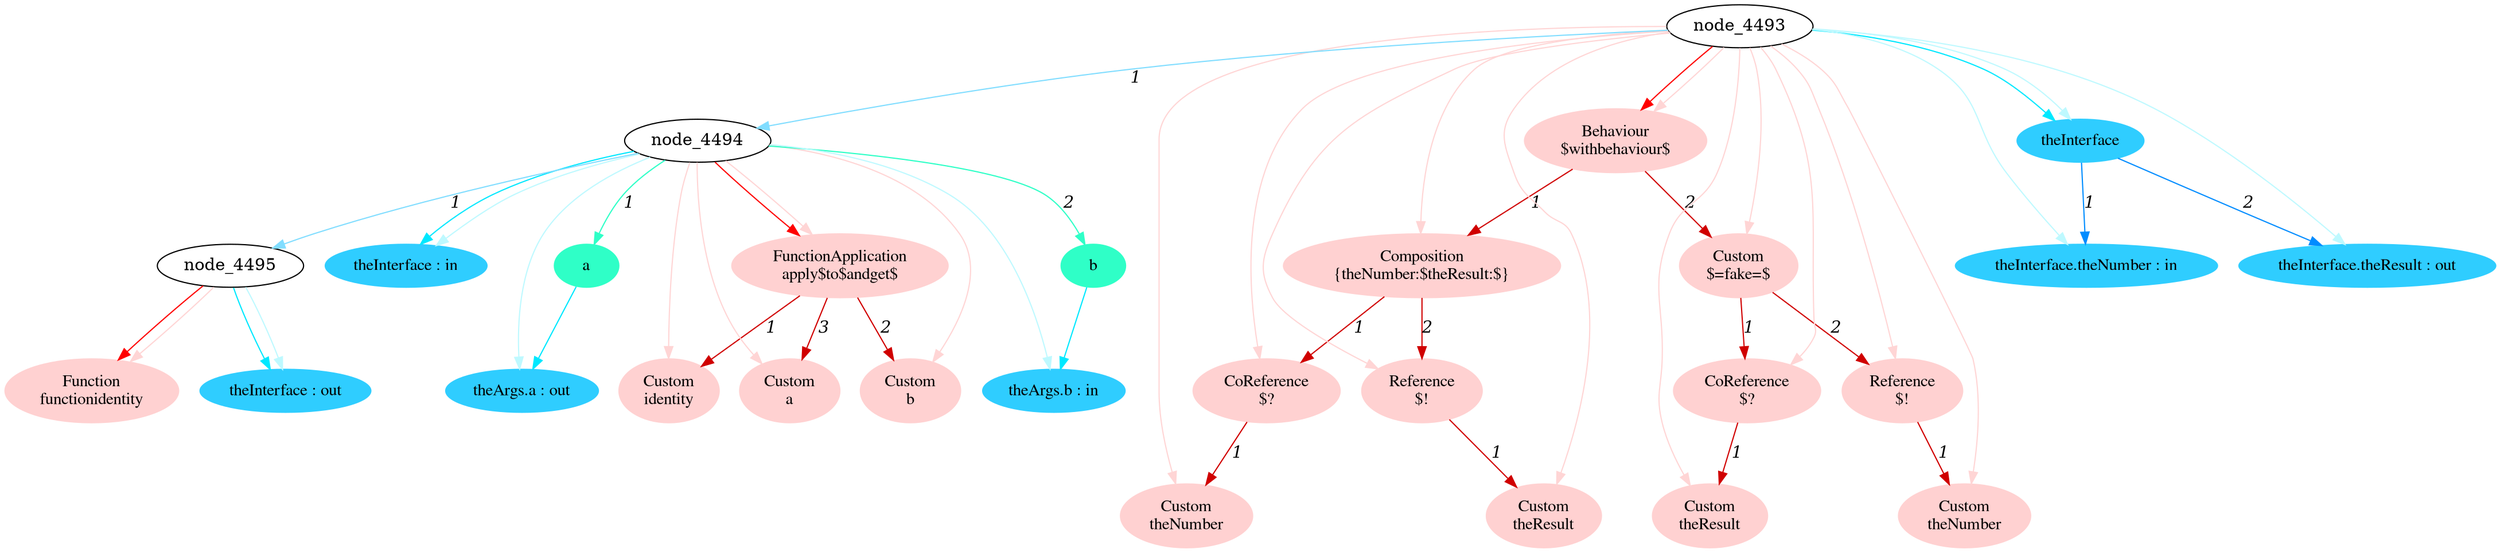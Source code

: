 digraph g{node_4499 [shape="ellipse", style="filled", color="#ffd1d1", fontname="Times", label="Function
functionidentity" ]
node_4516 [shape="ellipse", style="filled", color="#ffd1d1", fontname="Times", label="FunctionApplication
apply$to$andget$" ]
node_4518 [shape="ellipse", style="filled", color="#ffd1d1", fontname="Times", label="Custom
identity" ]
node_4520 [shape="ellipse", style="filled", color="#ffd1d1", fontname="Times", label="Custom
b" ]
node_4522 [shape="ellipse", style="filled", color="#ffd1d1", fontname="Times", label="Custom
a" ]
node_4538 [shape="ellipse", style="filled", color="#ffd1d1", fontname="Times", label="Behaviour
$withbehaviour$" ]
node_4540 [shape="ellipse", style="filled", color="#ffd1d1", fontname="Times", label="Composition
{theNumber:$theResult:$}" ]
node_4542 [shape="ellipse", style="filled", color="#ffd1d1", fontname="Times", label="CoReference
$?" ]
node_4544 [shape="ellipse", style="filled", color="#ffd1d1", fontname="Times", label="Custom
theNumber" ]
node_4547 [shape="ellipse", style="filled", color="#ffd1d1", fontname="Times", label="Reference
$!" ]
node_4549 [shape="ellipse", style="filled", color="#ffd1d1", fontname="Times", label="Custom
theResult" ]
node_4554 [shape="ellipse", style="filled", color="#ffd1d1", fontname="Times", label="Custom
$=fake=$" ]
node_4556 [shape="ellipse", style="filled", color="#ffd1d1", fontname="Times", label="CoReference
$?" ]
node_4558 [shape="ellipse", style="filled", color="#ffd1d1", fontname="Times", label="Custom
theResult" ]
node_4561 [shape="ellipse", style="filled", color="#ffd1d1", fontname="Times", label="Reference
$!" ]
node_4563 [shape="ellipse", style="filled", color="#ffd1d1", fontname="Times", label="Custom
theNumber" ]
node_4503 [shape="ellipse", style="filled", color="#2fffc7", fontname="Times", label="a" ]
node_4507 [shape="ellipse", style="filled", color="#2fffc7", fontname="Times", label="b" ]
node_4496 [shape="ellipse", style="filled", color="#2fcdff", fontname="Times", label="theInterface : out" ]
node_4504 [shape="ellipse", style="filled", color="#2fcdff", fontname="Times", label="theArgs.a : out" ]
node_4508 [shape="ellipse", style="filled", color="#2fcdff", fontname="Times", label="theArgs.b : in" ]
node_4513 [shape="ellipse", style="filled", color="#2fcdff", fontname="Times", label="theInterface : in" ]
node_4529 [shape="ellipse", style="filled", color="#2fcdff", fontname="Times", label="theInterface" ]
node_4530 [shape="ellipse", style="filled", color="#2fcdff", fontname="Times", label="theInterface.theNumber : in" ]
node_4532 [shape="ellipse", style="filled", color="#2fcdff", fontname="Times", label="theInterface.theResult : out" ]
node_4516 -> node_4518 [dir=forward, arrowHead=normal, fontname="Times-Italic", arrowsize=1, color="#d00000", label="1",  headlabel="", taillabel="" ]
node_4516 -> node_4520 [dir=forward, arrowHead=normal, fontname="Times-Italic", arrowsize=1, color="#d00000", label="2",  headlabel="", taillabel="" ]
node_4516 -> node_4522 [dir=forward, arrowHead=normal, fontname="Times-Italic", arrowsize=1, color="#d00000", label="3",  headlabel="", taillabel="" ]
node_4542 -> node_4544 [dir=forward, arrowHead=normal, fontname="Times-Italic", arrowsize=1, color="#d00000", label="1",  headlabel="", taillabel="" ]
node_4547 -> node_4549 [dir=forward, arrowHead=normal, fontname="Times-Italic", arrowsize=1, color="#d00000", label="1",  headlabel="", taillabel="" ]
node_4540 -> node_4542 [dir=forward, arrowHead=normal, fontname="Times-Italic", arrowsize=1, color="#d00000", label="1",  headlabel="", taillabel="" ]
node_4540 -> node_4547 [dir=forward, arrowHead=normal, fontname="Times-Italic", arrowsize=1, color="#d00000", label="2",  headlabel="", taillabel="" ]
node_4556 -> node_4558 [dir=forward, arrowHead=normal, fontname="Times-Italic", arrowsize=1, color="#d00000", label="1",  headlabel="", taillabel="" ]
node_4561 -> node_4563 [dir=forward, arrowHead=normal, fontname="Times-Italic", arrowsize=1, color="#d00000", label="1",  headlabel="", taillabel="" ]
node_4554 -> node_4556 [dir=forward, arrowHead=normal, fontname="Times-Italic", arrowsize=1, color="#d00000", label="1",  headlabel="", taillabel="" ]
node_4554 -> node_4561 [dir=forward, arrowHead=normal, fontname="Times-Italic", arrowsize=1, color="#d00000", label="2",  headlabel="", taillabel="" ]
node_4538 -> node_4540 [dir=forward, arrowHead=normal, fontname="Times-Italic", arrowsize=1, color="#d00000", label="1",  headlabel="", taillabel="" ]
node_4538 -> node_4554 [dir=forward, arrowHead=normal, fontname="Times-Italic", arrowsize=1, color="#d00000", label="2",  headlabel="", taillabel="" ]
node_4495 -> node_4499 [dir=forward, arrowHead=normal, fontname="Times-Italic", arrowsize=1, color="#ff0000", label="",  headlabel="", taillabel="" ]
node_4494 -> node_4516 [dir=forward, arrowHead=normal, fontname="Times-Italic", arrowsize=1, color="#ff0000", label="",  headlabel="", taillabel="" ]
node_4493 -> node_4538 [dir=forward, arrowHead=normal, fontname="Times-Italic", arrowsize=1, color="#ff0000", label="",  headlabel="", taillabel="" ]
node_4495 -> node_4499 [dir=forward, arrowHead=normal, fontname="Times-Italic", arrowsize=1, color="#ffd5d5", label="",  headlabel="", taillabel="" ]
node_4494 -> node_4516 [dir=forward, arrowHead=normal, fontname="Times-Italic", arrowsize=1, color="#ffd5d5", label="",  headlabel="", taillabel="" ]
node_4494 -> node_4518 [dir=forward, arrowHead=normal, fontname="Times-Italic", arrowsize=1, color="#ffd5d5", label="",  headlabel="", taillabel="" ]
node_4494 -> node_4520 [dir=forward, arrowHead=normal, fontname="Times-Italic", arrowsize=1, color="#ffd5d5", label="",  headlabel="", taillabel="" ]
node_4494 -> node_4522 [dir=forward, arrowHead=normal, fontname="Times-Italic", arrowsize=1, color="#ffd5d5", label="",  headlabel="", taillabel="" ]
node_4493 -> node_4538 [dir=forward, arrowHead=normal, fontname="Times-Italic", arrowsize=1, color="#ffd5d5", label="",  headlabel="", taillabel="" ]
node_4493 -> node_4540 [dir=forward, arrowHead=normal, fontname="Times-Italic", arrowsize=1, color="#ffd5d5", label="",  headlabel="", taillabel="" ]
node_4493 -> node_4542 [dir=forward, arrowHead=normal, fontname="Times-Italic", arrowsize=1, color="#ffd5d5", label="",  headlabel="", taillabel="" ]
node_4493 -> node_4544 [dir=forward, arrowHead=normal, fontname="Times-Italic", arrowsize=1, color="#ffd5d5", label="",  headlabel="", taillabel="" ]
node_4493 -> node_4547 [dir=forward, arrowHead=normal, fontname="Times-Italic", arrowsize=1, color="#ffd5d5", label="",  headlabel="", taillabel="" ]
node_4493 -> node_4549 [dir=forward, arrowHead=normal, fontname="Times-Italic", arrowsize=1, color="#ffd5d5", label="",  headlabel="", taillabel="" ]
node_4493 -> node_4554 [dir=forward, arrowHead=normal, fontname="Times-Italic", arrowsize=1, color="#ffd5d5", label="",  headlabel="", taillabel="" ]
node_4493 -> node_4556 [dir=forward, arrowHead=normal, fontname="Times-Italic", arrowsize=1, color="#ffd5d5", label="",  headlabel="", taillabel="" ]
node_4493 -> node_4558 [dir=forward, arrowHead=normal, fontname="Times-Italic", arrowsize=1, color="#ffd5d5", label="",  headlabel="", taillabel="" ]
node_4493 -> node_4561 [dir=forward, arrowHead=normal, fontname="Times-Italic", arrowsize=1, color="#ffd5d5", label="",  headlabel="", taillabel="" ]
node_4493 -> node_4563 [dir=forward, arrowHead=normal, fontname="Times-Italic", arrowsize=1, color="#ffd5d5", label="",  headlabel="", taillabel="" ]
node_4494 -> node_4503 [dir=forward, arrowHead=normal, fontname="Times-Italic", arrowsize=1, color="#2fffc7", label="1",  headlabel="", taillabel="" ]
node_4494 -> node_4507 [dir=forward, arrowHead=normal, fontname="Times-Italic", arrowsize=1, color="#2fffc7", label="2",  headlabel="", taillabel="" ]
node_4503 -> node_4504 [dir=forward, arrowHead=normal, fontname="Times-Italic", arrowsize=1, color="#00e8ff", label="",  headlabel="", taillabel="" ]
node_4507 -> node_4508 [dir=forward, arrowHead=normal, fontname="Times-Italic", arrowsize=1, color="#00e8ff", label="",  headlabel="", taillabel="" ]
node_4495 -> node_4496 [dir=forward, arrowHead=normal, fontname="Times-Italic", arrowsize=1, color="#00e8ff", label="",  headlabel="", taillabel="" ]
node_4494 -> node_4513 [dir=forward, arrowHead=normal, fontname="Times-Italic", arrowsize=1, color="#00e8ff", label="",  headlabel="", taillabel="" ]
node_4493 -> node_4529 [dir=forward, arrowHead=normal, fontname="Times-Italic", arrowsize=1, color="#00e8ff", label="",  headlabel="", taillabel="" ]
node_4495 -> node_4496 [dir=forward, arrowHead=normal, fontname="Times-Italic", arrowsize=1, color="#bef9ff", label="",  headlabel="", taillabel="" ]
node_4494 -> node_4504 [dir=forward, arrowHead=normal, fontname="Times-Italic", arrowsize=1, color="#bef9ff", label="",  headlabel="", taillabel="" ]
node_4494 -> node_4508 [dir=forward, arrowHead=normal, fontname="Times-Italic", arrowsize=1, color="#bef9ff", label="",  headlabel="", taillabel="" ]
node_4494 -> node_4513 [dir=forward, arrowHead=normal, fontname="Times-Italic", arrowsize=1, color="#bef9ff", label="",  headlabel="", taillabel="" ]
node_4493 -> node_4530 [dir=forward, arrowHead=normal, fontname="Times-Italic", arrowsize=1, color="#bef9ff", label="",  headlabel="", taillabel="" ]
node_4493 -> node_4532 [dir=forward, arrowHead=normal, fontname="Times-Italic", arrowsize=1, color="#bef9ff", label="",  headlabel="", taillabel="" ]
node_4493 -> node_4529 [dir=forward, arrowHead=normal, fontname="Times-Italic", arrowsize=1, color="#bef9ff", label="",  headlabel="", taillabel="" ]
node_4529 -> node_4530 [dir=forward, arrowHead=normal, fontname="Times-Italic", arrowsize=1, color="#008cff", label="1",  headlabel="", taillabel="" ]
node_4529 -> node_4532 [dir=forward, arrowHead=normal, fontname="Times-Italic", arrowsize=1, color="#008cff", label="2",  headlabel="", taillabel="" ]
node_4494 -> node_4495 [dir=forward, arrowHead=normal, fontname="Times-Italic", arrowsize=1, color="#81ddff", label="1",  headlabel="", taillabel="" ]
node_4493 -> node_4494 [dir=forward, arrowHead=normal, fontname="Times-Italic", arrowsize=1, color="#81ddff", label="1",  headlabel="", taillabel="" ]
}